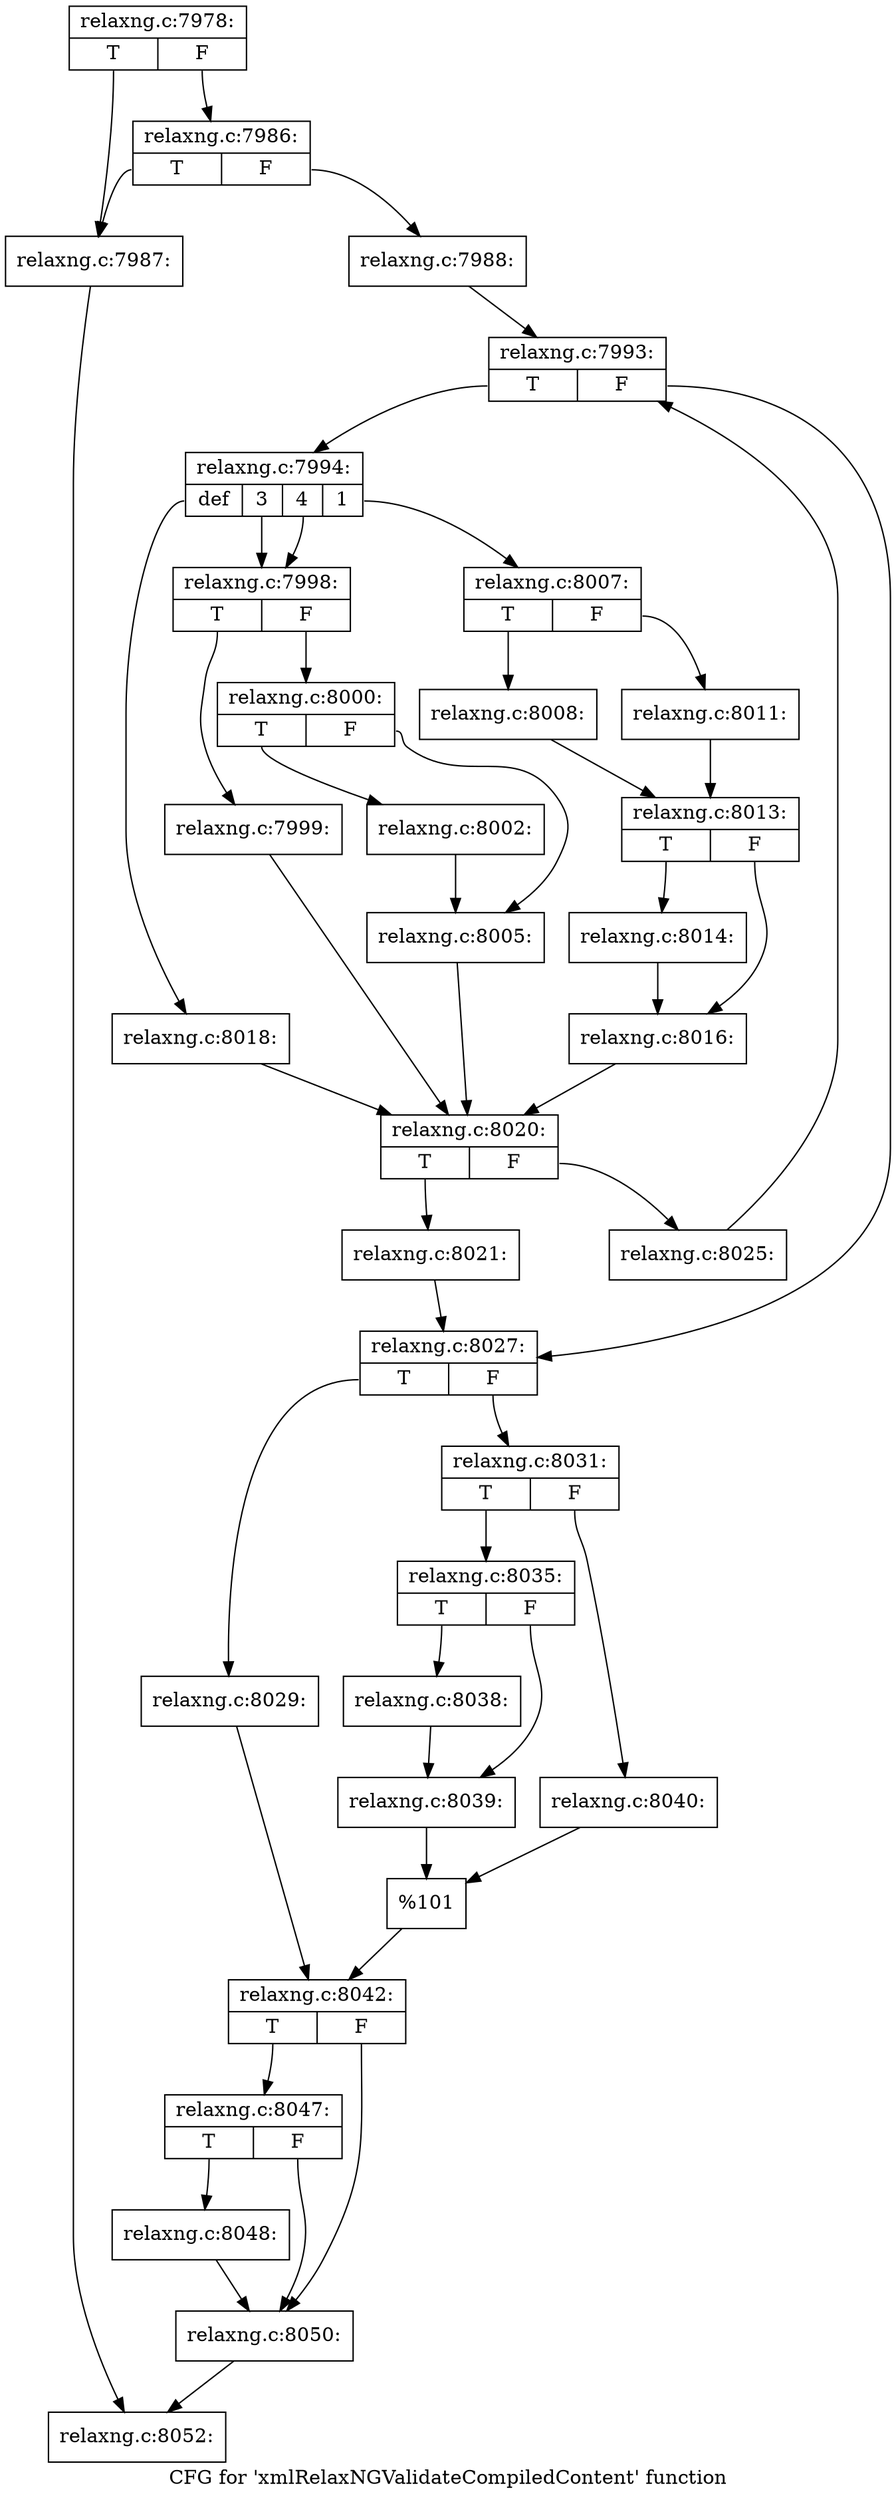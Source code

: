 digraph "CFG for 'xmlRelaxNGValidateCompiledContent' function" {
	label="CFG for 'xmlRelaxNGValidateCompiledContent' function";

	Node0x3fd2070 [shape=record,label="{relaxng.c:7978:|{<s0>T|<s1>F}}"];
	Node0x3fd2070:s0 -> Node0x3fd7c10;
	Node0x3fd2070:s1 -> Node0x3fd7cb0;
	Node0x3fd7cb0 [shape=record,label="{relaxng.c:7986:|{<s0>T|<s1>F}}"];
	Node0x3fd7cb0:s0 -> Node0x3fd7c10;
	Node0x3fd7cb0:s1 -> Node0x3fd7c60;
	Node0x3fd7c10 [shape=record,label="{relaxng.c:7987:}"];
	Node0x3fd7c10 -> Node0x3fd6410;
	Node0x3fd7c60 [shape=record,label="{relaxng.c:7988:}"];
	Node0x3fd7c60 -> Node0x38d8fa0;
	Node0x38d8fa0 [shape=record,label="{relaxng.c:7993:|{<s0>T|<s1>F}}"];
	Node0x38d8fa0:s0 -> Node0x3fd97e0;
	Node0x38d8fa0:s1 -> Node0x3fd8f40;
	Node0x3fd97e0 [shape=record,label="{relaxng.c:7994:|{<s0>def|<s1>3|<s2>4|<s3>1}}"];
	Node0x3fd97e0:s0 -> Node0x3fd9d30;
	Node0x3fd97e0:s1 -> Node0x3fda030;
	Node0x3fd97e0:s2 -> Node0x3fda030;
	Node0x3fd97e0:s3 -> Node0x3fdb350;
	Node0x3fda030 [shape=record,label="{relaxng.c:7998:|{<s0>T|<s1>F}}"];
	Node0x3fda030:s0 -> Node0x3fda0e0;
	Node0x3fda030:s1 -> Node0x3fda130;
	Node0x3fda0e0 [shape=record,label="{relaxng.c:7999:}"];
	Node0x3fda0e0 -> Node0x3fd9b20;
	Node0x3fda130 [shape=record,label="{relaxng.c:8000:|{<s0>T|<s1>F}}"];
	Node0x3fda130:s0 -> Node0x3fda5b0;
	Node0x3fda130:s1 -> Node0x3fdac90;
	Node0x3fda5b0 [shape=record,label="{relaxng.c:8002:}"];
	Node0x3fda5b0 -> Node0x3fdac90;
	Node0x3fdac90 [shape=record,label="{relaxng.c:8005:}"];
	Node0x3fdac90 -> Node0x3fd9b20;
	Node0x3fdb350 [shape=record,label="{relaxng.c:8007:|{<s0>T|<s1>F}}"];
	Node0x3fdb350:s0 -> Node0x3fdb400;
	Node0x3fdb350:s1 -> Node0x3fdb4a0;
	Node0x3fdb400 [shape=record,label="{relaxng.c:8008:}"];
	Node0x3fdb400 -> Node0x3fdb450;
	Node0x3fdb4a0 [shape=record,label="{relaxng.c:8011:}"];
	Node0x3fdb4a0 -> Node0x3fdb450;
	Node0x3fdb450 [shape=record,label="{relaxng.c:8013:|{<s0>T|<s1>F}}"];
	Node0x3fdb450:s0 -> Node0x3fdc7b0;
	Node0x3fdb450:s1 -> Node0x3fdc800;
	Node0x3fdc7b0 [shape=record,label="{relaxng.c:8014:}"];
	Node0x3fdc7b0 -> Node0x3fdc800;
	Node0x3fdc800 [shape=record,label="{relaxng.c:8016:}"];
	Node0x3fdc800 -> Node0x3fd9b20;
	Node0x3fd9d30 [shape=record,label="{relaxng.c:8018:}"];
	Node0x3fd9d30 -> Node0x3fd9b20;
	Node0x3fd9b20 [shape=record,label="{relaxng.c:8020:|{<s0>T|<s1>F}}"];
	Node0x3fd9b20:s0 -> Node0x3fdd030;
	Node0x3fd9b20:s1 -> Node0x3fdd080;
	Node0x3fdd030 [shape=record,label="{relaxng.c:8021:}"];
	Node0x3fdd030 -> Node0x3fd8f40;
	Node0x3fdd080 [shape=record,label="{relaxng.c:8025:}"];
	Node0x3fdd080 -> Node0x38d8fa0;
	Node0x3fd8f40 [shape=record,label="{relaxng.c:8027:|{<s0>T|<s1>F}}"];
	Node0x3fd8f40:s0 -> Node0x3fdd9e0;
	Node0x3fd8f40:s1 -> Node0x3fdda80;
	Node0x3fdd9e0 [shape=record,label="{relaxng.c:8029:}"];
	Node0x3fdd9e0 -> Node0x3fdda30;
	Node0x3fdda80 [shape=record,label="{relaxng.c:8031:|{<s0>T|<s1>F}}"];
	Node0x3fdda80:s0 -> Node0x3fde2a0;
	Node0x3fdda80:s1 -> Node0x3fde340;
	Node0x3fde2a0 [shape=record,label="{relaxng.c:8035:|{<s0>T|<s1>F}}"];
	Node0x3fde2a0:s0 -> Node0x3fde8e0;
	Node0x3fde2a0:s1 -> Node0x3fde930;
	Node0x3fde8e0 [shape=record,label="{relaxng.c:8038:}"];
	Node0x3fde8e0 -> Node0x3fde930;
	Node0x3fde930 [shape=record,label="{relaxng.c:8039:}"];
	Node0x3fde930 -> Node0x3fde2f0;
	Node0x3fde340 [shape=record,label="{relaxng.c:8040:}"];
	Node0x3fde340 -> Node0x3fde2f0;
	Node0x3fde2f0 [shape=record,label="{%101}"];
	Node0x3fde2f0 -> Node0x3fdda30;
	Node0x3fdda30 [shape=record,label="{relaxng.c:8042:|{<s0>T|<s1>F}}"];
	Node0x3fdda30:s0 -> Node0x3fdf5a0;
	Node0x3fdda30:s1 -> Node0x3fdf550;
	Node0x3fdf5a0 [shape=record,label="{relaxng.c:8047:|{<s0>T|<s1>F}}"];
	Node0x3fdf5a0:s0 -> Node0x3fdf500;
	Node0x3fdf5a0:s1 -> Node0x3fdf550;
	Node0x3fdf500 [shape=record,label="{relaxng.c:8048:}"];
	Node0x3fdf500 -> Node0x3fdf550;
	Node0x3fdf550 [shape=record,label="{relaxng.c:8050:}"];
	Node0x3fdf550 -> Node0x3fd6410;
	Node0x3fd6410 [shape=record,label="{relaxng.c:8052:}"];
}
